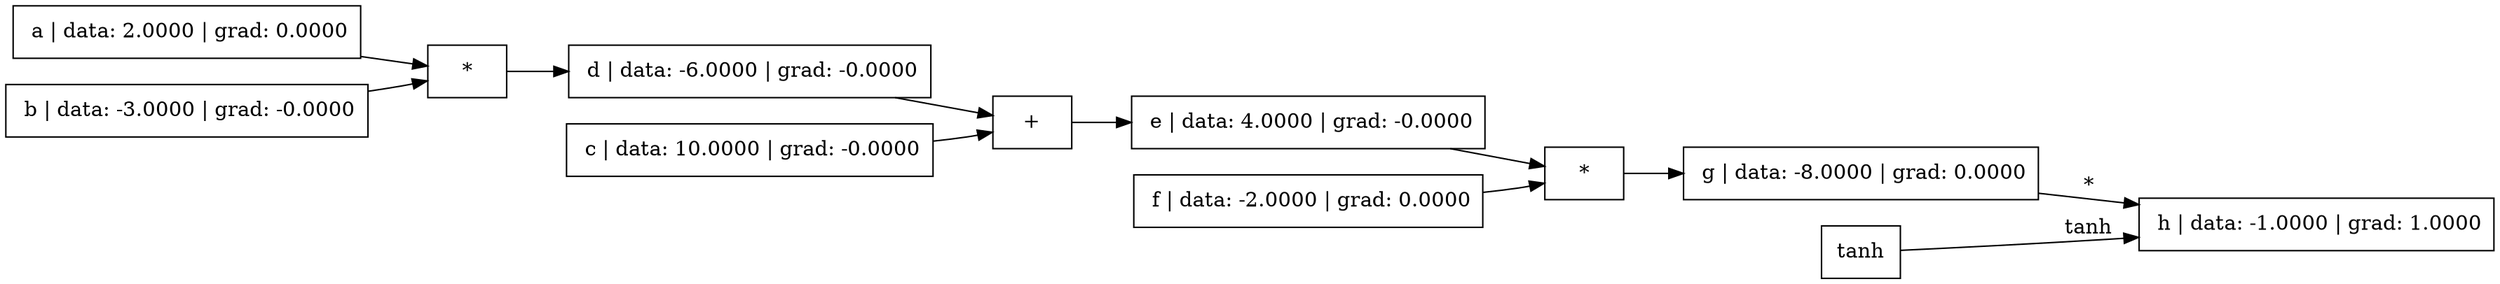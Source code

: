 digraph {
    node [shape=box]
    rankdir="LR"    0 [ label = " h | data: -1.0000 | grad: 1.0000" ]
    1 [ label = " g | data: -8.0000 | grad: 0.0000" ]
    2 [ label = " e | data: 4.0000 | grad: -0.0000" ]
    3 [ label = " d | data: -6.0000 | grad: -0.0000" ]
    4 [ label = " a | data: 2.0000 | grad: 0.0000" ]
    5 [ label = " b | data: -3.0000 | grad: -0.0000" ]
    6 [ label = " c | data: 10.0000 | grad: -0.0000" ]
    7 [ label = " f | data: -2.0000 | grad: 0.0000" ]
    8 [ label = "*" ]
    9 [ label = "tanh" ]
    10 [ label = "*" ]
    11 [ label = "+" ]
    5 -> 8 [ label = " " ]
    4 -> 8 [ label = " " ]
    6 -> 11 [ label = " " ]
    3 -> 11 [ label = " " ]
    7 -> 10 [ label = " " ]
    2 -> 10 [ label = " " ]
    1 -> 0 [ label = "*" ]
    8 -> 3 [ label = " " ]
    9 -> 0 [ label = "tanh" ]
    10 -> 1 [ label = " " ]
    11 -> 2 [ label = " " ]
}
